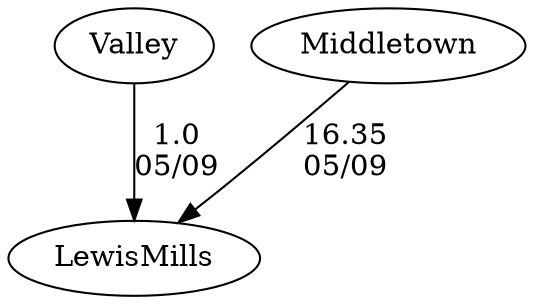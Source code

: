 digraph boys1foursLewisMills {Valley [URL="boys1foursLewisMillsValley.html"];LewisMills [URL="boys1foursLewisMillsLewisMills.html"];Middletown [URL="boys1foursLewisMillsMiddletown.html"];Middletown -> LewisMills[label="16.35
05/09", weight="84", tooltip="NEIRA Boys & Girls Fours,Valley Regional HS, Middletown HS, Lewis Mills HS			
Distance: 1500 Conditions: Race down river, but tide was coming in, moderate downstream current. Mild winds out of the East off the port. Comments: Girls V2 Race included Valley GV2 in first, Valley GV3 in second, & Middletown GV2 in third place.
None", URL="http://www.row2k.com/results/resultspage.cfm?UID=CF4015A23DE5B075A8FBE1F373D74603&cat=5", random="random"]; 
Valley -> LewisMills[label="1.0
05/09", weight="99", tooltip="NEIRA Boys & Girls Fours,Valley Regional HS, Middletown HS, Lewis Mills HS			
Distance: 1500 Conditions: Race down river, but tide was coming in, moderate downstream current. Mild winds out of the East off the port. Comments: Girls V2 Race included Valley GV2 in first, Valley GV3 in second, & Middletown GV2 in third place.
None", URL="http://www.row2k.com/results/resultspage.cfm?UID=CF4015A23DE5B075A8FBE1F373D74603&cat=5", random="random"]}